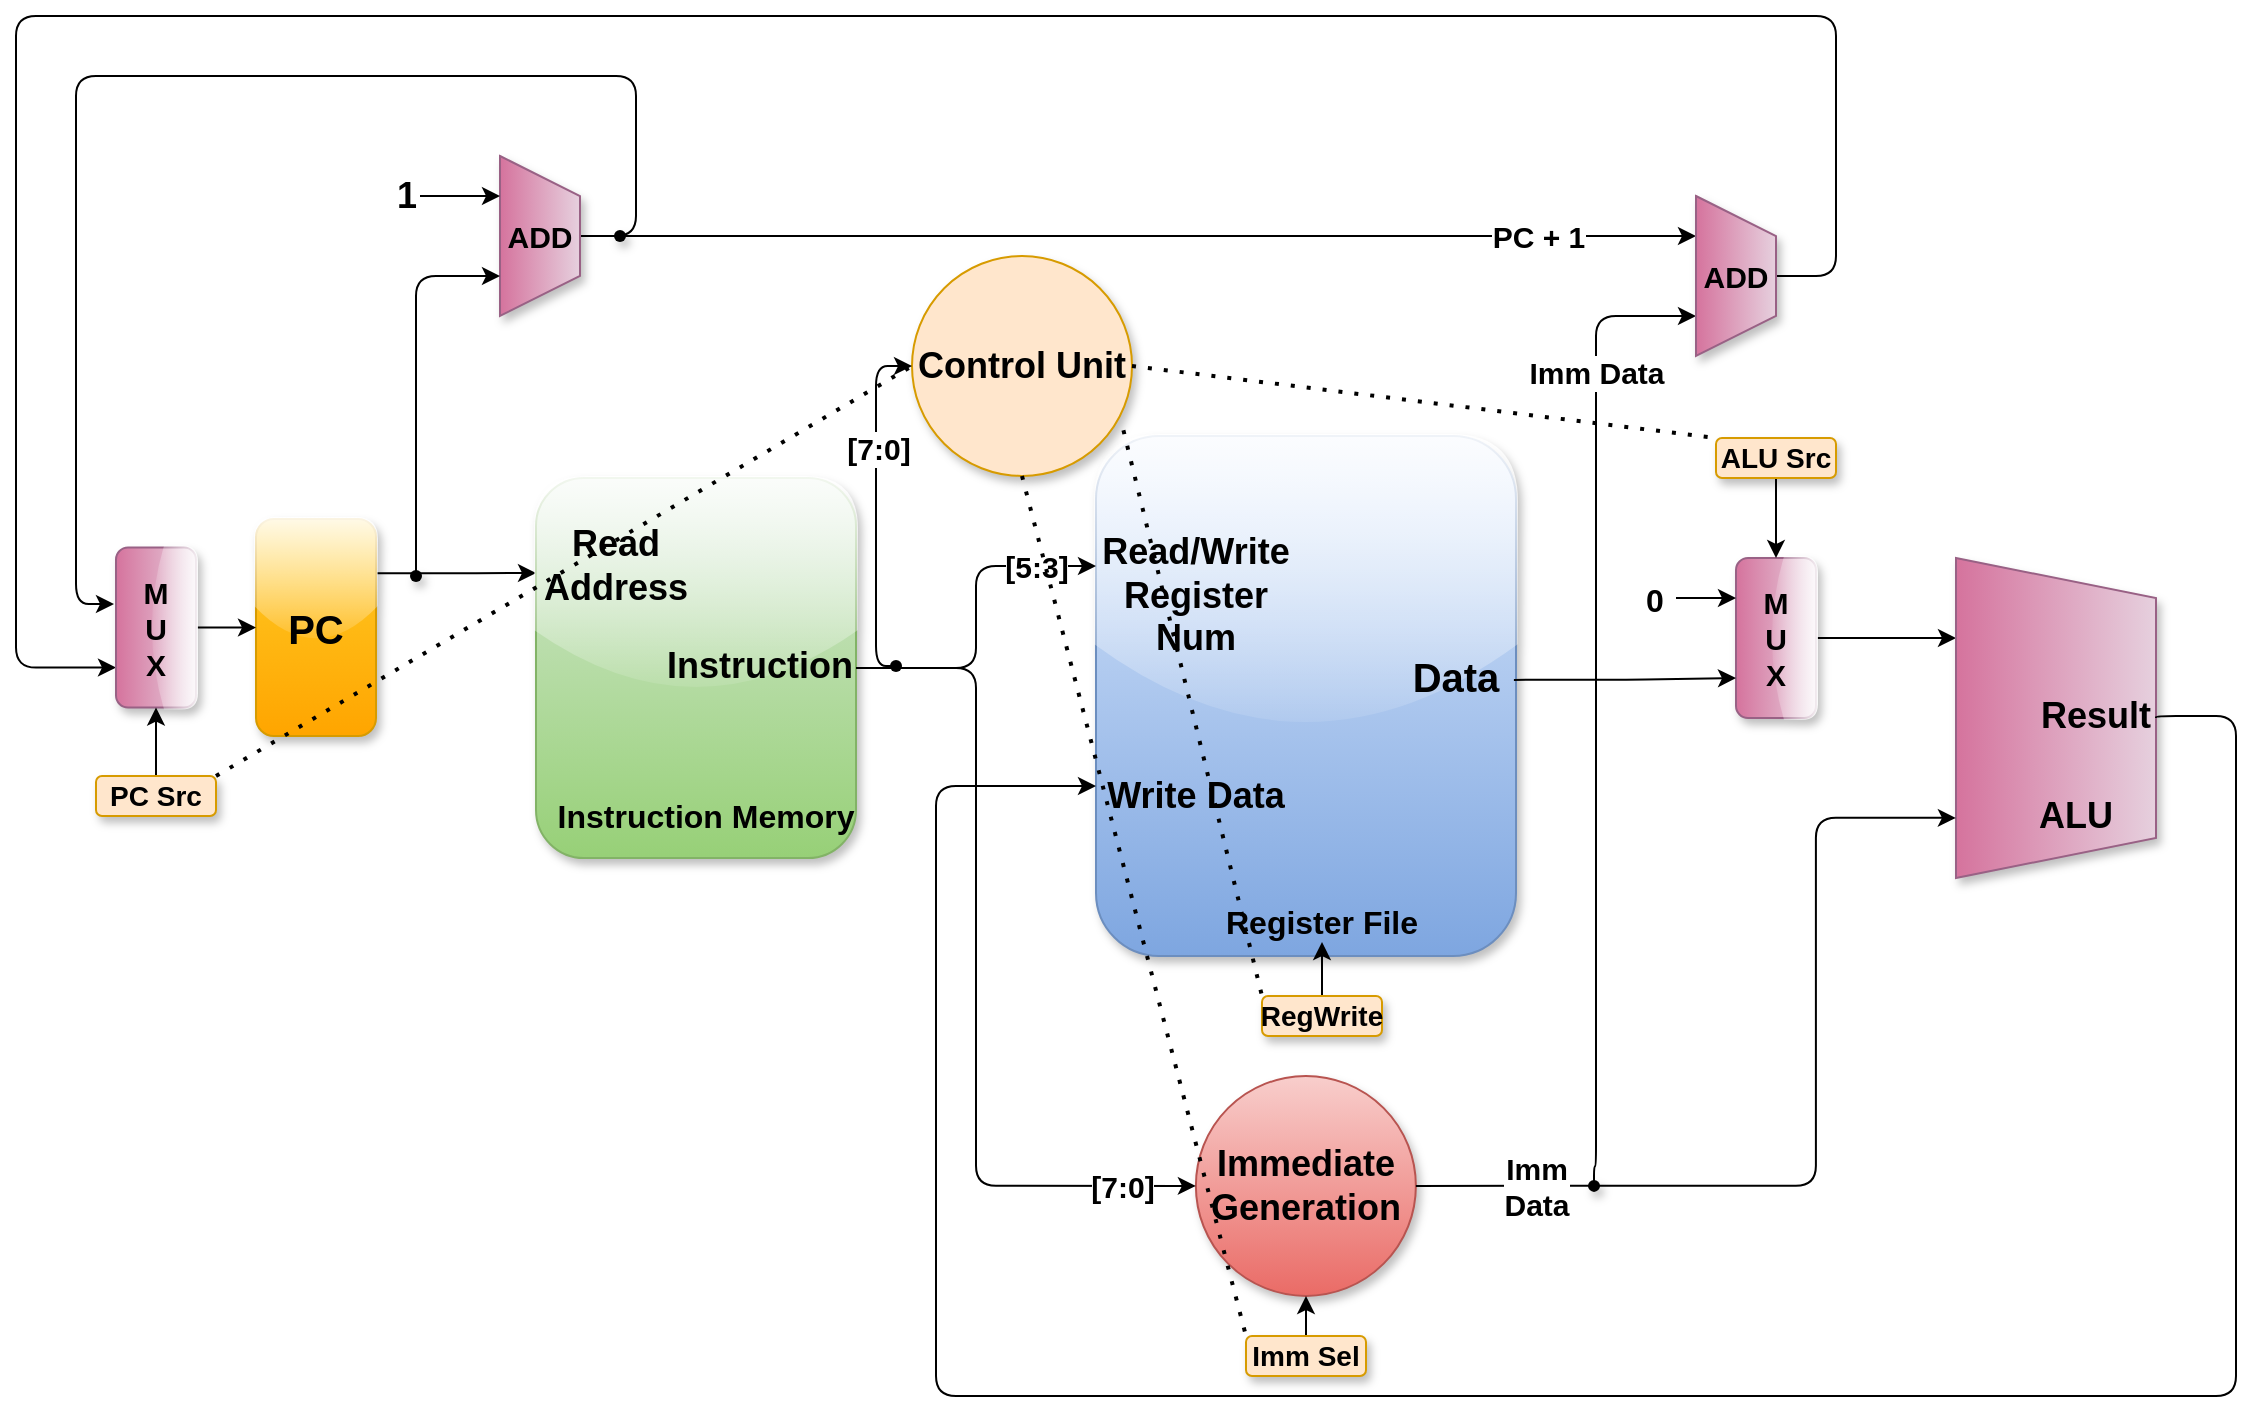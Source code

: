 <mxfile version="14.5.10" type="device"><diagram id="hYbTYm_yEVGR080UZXKY" name="Page-1"><mxGraphModel dx="1390" dy="879" grid="1" gridSize="10" guides="1" tooltips="1" connect="1" arrows="1" fold="1" page="1" pageScale="1" pageWidth="1169" pageHeight="827" math="0" shadow="0"><root><mxCell id="0"/><mxCell id="1" parent="0"/><mxCell id="HgBA9_pqAmJhRmWbojIM-90" style="edgeStyle=orthogonalEdgeStyle;rounded=1;sketch=0;orthogonalLoop=1;jettySize=auto;html=1;exitX=1;exitY=0.25;exitDx=0;exitDy=0;entryX=0;entryY=0.25;entryDx=0;entryDy=0;shadow=0;strokeColor=#000000;" parent="1" source="HgBA9_pqAmJhRmWbojIM-1" target="HgBA9_pqAmJhRmWbojIM-5" edge="1"><mxGeometry relative="1" as="geometry"/></mxCell><mxCell id="HgBA9_pqAmJhRmWbojIM-1" value="&lt;font size=&quot;1&quot;&gt;&lt;b style=&quot;font-size: 20px&quot;&gt;PC&lt;/b&gt;&lt;/font&gt;" style="rounded=1;whiteSpace=wrap;html=1;fillColor=#ffcd28;strokeColor=#d79b00;shadow=1;glass=1;gradientColor=#ffa500;" parent="1" vertex="1"><mxGeometry x="150" y="331.5" width="60" height="108.5" as="geometry"/></mxCell><mxCell id="HgBA9_pqAmJhRmWbojIM-5" value="" style="rounded=1;whiteSpace=wrap;html=1;shadow=1;gradientColor=#97d077;fillColor=#d5e8d4;strokeColor=#82b366;glass=1;" parent="1" vertex="1"><mxGeometry x="290" y="311" width="160" height="190" as="geometry"/></mxCell><mxCell id="HgBA9_pqAmJhRmWbojIM-7" value="&lt;font style=&quot;font-size: 18px&quot;&gt;&lt;b&gt;&lt;font style=&quot;font-size: 18px&quot;&gt;Read Address&lt;br&gt;&lt;/font&gt;&lt;/b&gt;&lt;/font&gt;" style="text;html=1;strokeColor=none;fillColor=none;align=center;verticalAlign=middle;whiteSpace=wrap;rounded=0;shadow=1;" parent="1" vertex="1"><mxGeometry x="310" y="350" width="40" height="10" as="geometry"/></mxCell><mxCell id="HgBA9_pqAmJhRmWbojIM-10" style="edgeStyle=orthogonalEdgeStyle;curved=1;rounded=0;sketch=0;orthogonalLoop=1;jettySize=auto;html=1;exitX=0.5;exitY=1;exitDx=0;exitDy=0;shadow=0;" parent="1" source="HgBA9_pqAmJhRmWbojIM-7" target="HgBA9_pqAmJhRmWbojIM-7" edge="1"><mxGeometry relative="1" as="geometry"/></mxCell><mxCell id="HgBA9_pqAmJhRmWbojIM-11" value="&lt;b&gt;&lt;font style=&quot;font-size: 18px&quot;&gt;Instruction&lt;/font&gt;&lt;/b&gt;" style="text;html=1;strokeColor=none;fillColor=none;align=center;verticalAlign=middle;whiteSpace=wrap;rounded=0;shadow=1;" parent="1" vertex="1"><mxGeometry x="382" y="395" width="40" height="20" as="geometry"/></mxCell><mxCell id="HgBA9_pqAmJhRmWbojIM-13" value="&lt;font style=&quot;font-size: 16px&quot;&gt;&lt;b&gt;&lt;font style=&quot;font-size: 16px&quot;&gt;Instruction Memory&lt;br&gt;&lt;/font&gt;&lt;/b&gt;&lt;/font&gt;" style="text;html=1;strokeColor=none;fillColor=none;align=center;verticalAlign=middle;whiteSpace=wrap;rounded=0;shadow=1;" parent="1" vertex="1"><mxGeometry x="280" y="470" width="190" height="20" as="geometry"/></mxCell><mxCell id="HgBA9_pqAmJhRmWbojIM-14" value="" style="rounded=1;whiteSpace=wrap;html=1;shadow=1;glass=1;gradientColor=#7ea6e0;fillColor=#dae8fc;strokeColor=#6c8ebf;sketch=0;" parent="1" vertex="1"><mxGeometry x="570" y="290" width="210" height="260" as="geometry"/></mxCell><mxCell id="HgBA9_pqAmJhRmWbojIM-15" value="&lt;p style=&quot;font-size: 18px&quot;&gt;&lt;b&gt;&lt;font style=&quot;font-size: 18px&quot;&gt;Read/Write Register Num&lt;/font&gt;&lt;/b&gt;&lt;/p&gt;" style="text;html=1;strokeColor=none;fillColor=none;align=center;verticalAlign=middle;whiteSpace=wrap;rounded=0;shadow=1;glass=1;" parent="1" vertex="1"><mxGeometry x="600" y="360" width="40" height="20" as="geometry"/></mxCell><mxCell id="HgBA9_pqAmJhRmWbojIM-17" value="&lt;font style=&quot;font-size: 20px&quot;&gt;&lt;b&gt;&lt;font style=&quot;font-size: 20px&quot;&gt;Data&lt;/font&gt;&lt;/b&gt;&lt;/font&gt;" style="text;html=1;strokeColor=none;fillColor=none;align=center;verticalAlign=middle;whiteSpace=wrap;rounded=0;shadow=1;glass=1;" parent="1" vertex="1"><mxGeometry x="730" y="400" width="40" height="20" as="geometry"/></mxCell><mxCell id="HgBA9_pqAmJhRmWbojIM-18" value="&lt;b&gt;&lt;font style=&quot;font-size: 18px&quot;&gt;Write Data&lt;/font&gt;&lt;/b&gt;" style="text;html=1;strokeColor=none;fillColor=none;align=center;verticalAlign=middle;whiteSpace=wrap;rounded=0;shadow=1;glass=1;" parent="1" vertex="1"><mxGeometry x="570" y="460" width="100" height="20" as="geometry"/></mxCell><mxCell id="HgBA9_pqAmJhRmWbojIM-19" value="&lt;font style=&quot;font-size: 16px&quot;&gt;&lt;b&gt;&lt;font style=&quot;font-size: 16px&quot;&gt;Register File&lt;br&gt;&lt;/font&gt;&lt;/b&gt;&lt;/font&gt;" style="text;html=1;strokeColor=none;fillColor=none;align=center;verticalAlign=middle;whiteSpace=wrap;rounded=0;shadow=1;" parent="1" vertex="1"><mxGeometry x="588" y="523" width="190" height="20" as="geometry"/></mxCell><mxCell id="HgBA9_pqAmJhRmWbojIM-23" value="&lt;font style=&quot;font-size: 18px&quot;&gt;&lt;b&gt;Immediate Generation&lt;br&gt;&lt;/b&gt;&lt;/font&gt;" style="ellipse;whiteSpace=wrap;html=1;aspect=fixed;rounded=1;shadow=1;glass=1;gradientColor=#ea6b66;fillColor=#f8cecc;strokeColor=#b85450;" parent="1" vertex="1"><mxGeometry x="619.94" y="609.94" width="110" height="110" as="geometry"/></mxCell><mxCell id="HgBA9_pqAmJhRmWbojIM-28" value="" style="endArrow=classic;html=1;shadow=0;entryX=0;entryY=0.5;entryDx=0;entryDy=0;edgeStyle=orthogonalEdgeStyle;exitX=1;exitY=0.5;exitDx=0;exitDy=0;" parent="1" target="HgBA9_pqAmJhRmWbojIM-23" edge="1" source="HgBA9_pqAmJhRmWbojIM-5"><mxGeometry width="50" height="50" relative="1" as="geometry"><mxPoint x="449.94" y="415.94" as="sourcePoint"/><mxPoint x="509.94" y="529.94" as="targetPoint"/><Array as="points"><mxPoint x="510" y="406"/><mxPoint x="510" y="665"/></Array></mxGeometry></mxCell><mxCell id="HgBA9_pqAmJhRmWbojIM-32" value="&lt;b&gt;&lt;font style=&quot;font-size: 15px&quot;&gt;[7:0]&lt;/font&gt;&lt;/b&gt;" style="edgeLabel;html=1;align=center;verticalAlign=middle;resizable=0;points=[];" parent="HgBA9_pqAmJhRmWbojIM-28" vertex="1" connectable="0"><mxGeometry x="0.755" y="1" relative="1" as="geometry"><mxPoint x="15" y="1" as="offset"/></mxGeometry></mxCell><mxCell id="HgBA9_pqAmJhRmWbojIM-30" value="" style="endArrow=classic;html=1;shadow=0;exitX=1;exitY=0.5;exitDx=0;exitDy=0;entryX=0;entryY=0.25;entryDx=0;entryDy=0;edgeStyle=orthogonalEdgeStyle;" parent="1" source="HgBA9_pqAmJhRmWbojIM-5" target="HgBA9_pqAmJhRmWbojIM-14" edge="1"><mxGeometry width="50" height="50" relative="1" as="geometry"><mxPoint x="510" y="400" as="sourcePoint"/><mxPoint x="560" y="350" as="targetPoint"/></mxGeometry></mxCell><mxCell id="HgBA9_pqAmJhRmWbojIM-31" value="&lt;b&gt;&lt;font style=&quot;font-size: 15px&quot;&gt;[5:3]&lt;/font&gt;&lt;/b&gt;" style="edgeLabel;html=1;align=center;verticalAlign=middle;resizable=0;points=[];" parent="HgBA9_pqAmJhRmWbojIM-30" vertex="1" connectable="0"><mxGeometry x="0.712" y="-1" relative="1" as="geometry"><mxPoint x="-6" y="-1" as="offset"/></mxGeometry></mxCell><mxCell id="HgBA9_pqAmJhRmWbojIM-40" style="edgeStyle=orthogonalEdgeStyle;rounded=0;sketch=0;orthogonalLoop=1;jettySize=auto;html=1;exitX=0.5;exitY=0;exitDx=0;exitDy=0;entryX=0.25;entryY=1;entryDx=0;entryDy=0;shadow=0;" parent="1" source="HgBA9_pqAmJhRmWbojIM-34" target="HgBA9_pqAmJhRmWbojIM-39" edge="1"><mxGeometry relative="1" as="geometry"/></mxCell><mxCell id="HgBA9_pqAmJhRmWbojIM-34" value="&lt;div style=&quot;font-size: 15px&quot;&gt;&lt;b&gt;&lt;font style=&quot;font-size: 15px&quot;&gt;M&lt;/font&gt;&lt;/b&gt;&lt;/div&gt;&lt;div style=&quot;font-size: 15px&quot;&gt;&lt;b&gt;&lt;font style=&quot;font-size: 15px&quot;&gt;U&lt;/font&gt;&lt;/b&gt;&lt;/div&gt;&lt;div style=&quot;font-size: 15px&quot;&gt;&lt;b&gt;&lt;font style=&quot;font-size: 15px&quot;&gt;X&lt;br&gt;&lt;/font&gt;&lt;/b&gt;&lt;/div&gt;" style="rounded=1;whiteSpace=wrap;html=1;shadow=1;glass=1;gradientColor=#d5739d;direction=south;fillColor=#e6d0de;strokeColor=#996185;" parent="1" vertex="1"><mxGeometry x="890" y="351" width="40" height="80" as="geometry"/></mxCell><mxCell id="HgBA9_pqAmJhRmWbojIM-35" value="" style="endArrow=classic;html=1;shadow=0;entryX=0.75;entryY=1;entryDx=0;entryDy=0;exitX=0.995;exitY=0.469;exitDx=0;exitDy=0;exitPerimeter=0;edgeStyle=orthogonalEdgeStyle;" parent="1" source="HgBA9_pqAmJhRmWbojIM-14" target="HgBA9_pqAmJhRmWbojIM-34" edge="1"><mxGeometry width="50" height="50" relative="1" as="geometry"><mxPoint x="810" y="410" as="sourcePoint"/><mxPoint x="850" y="399" as="targetPoint"/></mxGeometry></mxCell><mxCell id="HgBA9_pqAmJhRmWbojIM-37" value="" style="endArrow=classic;html=1;shadow=0;entryX=0.25;entryY=1;entryDx=0;entryDy=0;" parent="1" target="HgBA9_pqAmJhRmWbojIM-34" edge="1"><mxGeometry width="50" height="50" relative="1" as="geometry"><mxPoint x="860" y="371" as="sourcePoint"/><mxPoint x="860" y="390" as="targetPoint"/></mxGeometry></mxCell><mxCell id="HgBA9_pqAmJhRmWbojIM-38" value="&lt;b&gt;&lt;font style=&quot;font-size: 16px&quot;&gt;0&lt;/font&gt;&lt;/b&gt;" style="text;html=1;align=center;verticalAlign=middle;resizable=0;points=[];autosize=1;strokeColor=none;" parent="1" vertex="1"><mxGeometry x="839" y="362" width="20" height="20" as="geometry"/></mxCell><mxCell id="HgBA9_pqAmJhRmWbojIM-39" value="" style="shape=trapezoid;perimeter=trapezoidPerimeter;whiteSpace=wrap;html=1;fixedSize=1;rounded=0;shadow=1;glass=1;gradientColor=#d5739d;direction=south;fillColor=#e6d0de;strokeColor=#996185;" parent="1" vertex="1"><mxGeometry x="1000" y="351" width="100" height="160" as="geometry"/></mxCell><mxCell id="HgBA9_pqAmJhRmWbojIM-41" value="" style="endArrow=classic;html=1;shadow=0;entryX=0.75;entryY=1;entryDx=0;entryDy=0;exitX=1;exitY=0.5;exitDx=0;exitDy=0;edgeStyle=orthogonalEdgeStyle;" parent="1" source="HgBA9_pqAmJhRmWbojIM-23" edge="1"><mxGeometry width="50" height="50" relative="1" as="geometry"><mxPoint x="839.94" y="649.94" as="sourcePoint"/><mxPoint x="999.94" y="480.94" as="targetPoint"/><Array as="points"><mxPoint x="929.94" y="664.94"/><mxPoint x="929.94" y="479.94"/></Array></mxGeometry></mxCell><mxCell id="HgBA9_pqAmJhRmWbojIM-48" value="&lt;div&gt;&lt;b&gt;&lt;font style=&quot;font-size: 15px&quot;&gt;Imm &lt;br&gt;&lt;/font&gt;&lt;/b&gt;&lt;/div&gt;&lt;div&gt;&lt;b&gt;&lt;font style=&quot;font-size: 15px&quot;&gt;Data&lt;/font&gt;&lt;/b&gt;&lt;/div&gt;" style="edgeLabel;html=1;align=center;verticalAlign=middle;resizable=0;points=[];" parent="HgBA9_pqAmJhRmWbojIM-41" vertex="1" connectable="0"><mxGeometry x="-0.768" y="1" relative="1" as="geometry"><mxPoint x="7" y="1" as="offset"/></mxGeometry></mxCell><mxCell id="HgBA9_pqAmJhRmWbojIM-42" value="&lt;b&gt;&lt;font style=&quot;font-size: 18px&quot;&gt;ALU&lt;/font&gt;&lt;/b&gt;" style="text;html=1;strokeColor=none;fillColor=none;align=center;verticalAlign=middle;whiteSpace=wrap;rounded=0;shadow=1;glass=1;" parent="1" vertex="1"><mxGeometry x="1040" y="470" width="40" height="20" as="geometry"/></mxCell><mxCell id="HgBA9_pqAmJhRmWbojIM-47" style="edgeStyle=orthogonalEdgeStyle;rounded=1;sketch=0;orthogonalLoop=1;jettySize=auto;html=1;entryX=0;entryY=0.25;entryDx=0;entryDy=0;shadow=0;exitX=0.5;exitY=0;exitDx=0;exitDy=0;" parent="1" source="HgBA9_pqAmJhRmWbojIM-39" target="HgBA9_pqAmJhRmWbojIM-18" edge="1"><mxGeometry relative="1" as="geometry"><mxPoint x="1140" y="460" as="sourcePoint"/><Array as="points"><mxPoint x="1100" y="430"/><mxPoint x="1140" y="430"/><mxPoint x="1140" y="770"/><mxPoint x="490" y="770"/><mxPoint x="490" y="465"/></Array></mxGeometry></mxCell><mxCell id="HgBA9_pqAmJhRmWbojIM-44" value="&lt;font style=&quot;font-size: 18px&quot;&gt;&lt;b&gt;&lt;font style=&quot;font-size: 18px&quot;&gt;Result&lt;/font&gt;&lt;/b&gt;&lt;/font&gt;" style="text;html=1;strokeColor=none;fillColor=none;align=center;verticalAlign=middle;whiteSpace=wrap;rounded=0;shadow=1;glass=1;" parent="1" vertex="1"><mxGeometry x="1050" y="420" width="40" height="20" as="geometry"/></mxCell><mxCell id="HgBA9_pqAmJhRmWbojIM-60" style="edgeStyle=orthogonalEdgeStyle;rounded=1;sketch=0;orthogonalLoop=1;jettySize=auto;html=1;entryX=0.25;entryY=1;entryDx=0;entryDy=0;shadow=0;strokeColor=#000000;" parent="1" source="HgBA9_pqAmJhRmWbojIM-49" target="HgBA9_pqAmJhRmWbojIM-57" edge="1"><mxGeometry relative="1" as="geometry"/></mxCell><mxCell id="HgBA9_pqAmJhRmWbojIM-75" value="&lt;b&gt;&lt;font style=&quot;font-size: 15px&quot;&gt;PC + 1&lt;/font&gt;&lt;/b&gt;" style="edgeLabel;html=1;align=center;verticalAlign=middle;resizable=0;points=[];" parent="HgBA9_pqAmJhRmWbojIM-60" vertex="1" connectable="0"><mxGeometry x="0.786" y="-1" relative="1" as="geometry"><mxPoint x="-20" y="-1" as="offset"/></mxGeometry></mxCell><mxCell id="HgBA9_pqAmJhRmWbojIM-70" style="edgeStyle=orthogonalEdgeStyle;rounded=1;sketch=0;orthogonalLoop=1;jettySize=auto;html=1;entryX=0.358;entryY=1.025;entryDx=0;entryDy=0;entryPerimeter=0;shadow=0;strokeColor=#000000;" parent="1" source="HgBA9_pqAmJhRmWbojIM-49" target="HgBA9_pqAmJhRmWbojIM-61" edge="1"><mxGeometry relative="1" as="geometry"><Array as="points"><mxPoint x="340" y="190"/><mxPoint x="340" y="110"/><mxPoint x="60" y="110"/><mxPoint x="60" y="374"/><mxPoint x="79" y="374"/></Array></mxGeometry></mxCell><mxCell id="HgBA9_pqAmJhRmWbojIM-49" value="&lt;b&gt;&lt;font style=&quot;font-size: 15px&quot;&gt;ADD&lt;/font&gt;&lt;/b&gt;" style="shape=trapezoid;perimeter=trapezoidPerimeter;whiteSpace=wrap;html=1;fixedSize=1;rounded=0;shadow=1;glass=1;gradientColor=#d5739d;direction=south;fillColor=#e6d0de;strokeColor=#996185;" parent="1" vertex="1"><mxGeometry x="272" y="150" width="40" height="80" as="geometry"/></mxCell><mxCell id="HgBA9_pqAmJhRmWbojIM-53" value="" style="endArrow=classic;html=1;shadow=0;strokeColor=#000000;entryX=0.25;entryY=1;entryDx=0;entryDy=0;" parent="1" target="HgBA9_pqAmJhRmWbojIM-49" edge="1"><mxGeometry width="50" height="50" relative="1" as="geometry"><mxPoint x="232" y="170" as="sourcePoint"/><mxPoint x="232" y="165" as="targetPoint"/></mxGeometry></mxCell><mxCell id="HgBA9_pqAmJhRmWbojIM-55" value="&lt;b&gt;&lt;font style=&quot;font-size: 18px&quot;&gt;1&lt;/font&gt;&lt;/b&gt;" style="text;html=1;align=center;verticalAlign=middle;resizable=0;points=[];autosize=1;strokeColor=none;" parent="1" vertex="1"><mxGeometry x="210" y="160" width="30" height="20" as="geometry"/></mxCell><mxCell id="HgBA9_pqAmJhRmWbojIM-56" value="" style="endArrow=classic;html=1;shadow=0;strokeColor=#000000;entryX=0.75;entryY=1;entryDx=0;entryDy=0;edgeStyle=orthogonalEdgeStyle;" parent="1" source="HgBA9_pqAmJhRmWbojIM-87" target="HgBA9_pqAmJhRmWbojIM-57" edge="1"><mxGeometry width="50" height="50" relative="1" as="geometry"><mxPoint x="820" y="655" as="sourcePoint"/><mxPoint x="820" y="260" as="targetPoint"/><Array as="points"><mxPoint x="820" y="655"/><mxPoint x="820" y="230"/></Array></mxGeometry></mxCell><mxCell id="HgBA9_pqAmJhRmWbojIM-76" value="&lt;b&gt;&lt;font style=&quot;font-size: 15px&quot;&gt;Imm Data&lt;br&gt;&lt;/font&gt;&lt;/b&gt;" style="edgeLabel;html=1;align=center;verticalAlign=middle;resizable=0;points=[];" parent="HgBA9_pqAmJhRmWbojIM-56" vertex="1" connectable="0"><mxGeometry x="0.68" relative="1" as="geometry"><mxPoint as="offset"/></mxGeometry></mxCell><mxCell id="HgBA9_pqAmJhRmWbojIM-71" style="edgeStyle=orthogonalEdgeStyle;rounded=1;sketch=0;orthogonalLoop=1;jettySize=auto;html=1;entryX=0.75;entryY=1;entryDx=0;entryDy=0;shadow=0;strokeColor=#000000;" parent="1" source="HgBA9_pqAmJhRmWbojIM-57" target="HgBA9_pqAmJhRmWbojIM-61" edge="1"><mxGeometry relative="1" as="geometry"><Array as="points"><mxPoint x="940" y="210"/><mxPoint x="940" y="80"/><mxPoint x="30" y="80"/><mxPoint x="30" y="406"/></Array></mxGeometry></mxCell><mxCell id="HgBA9_pqAmJhRmWbojIM-57" value="&lt;b&gt;&lt;font style=&quot;font-size: 15px&quot;&gt;ADD&lt;/font&gt;&lt;/b&gt;" style="shape=trapezoid;perimeter=trapezoidPerimeter;whiteSpace=wrap;html=1;fixedSize=1;rounded=0;shadow=1;glass=1;gradientColor=#d5739d;direction=south;fillColor=#e6d0de;strokeColor=#996185;sketch=0;" parent="1" vertex="1"><mxGeometry x="870" y="170" width="40" height="80" as="geometry"/></mxCell><mxCell id="HgBA9_pqAmJhRmWbojIM-74" style="edgeStyle=orthogonalEdgeStyle;rounded=1;sketch=0;orthogonalLoop=1;jettySize=auto;html=1;entryX=0;entryY=0.5;entryDx=0;entryDy=0;shadow=0;strokeColor=#000000;" parent="1" source="HgBA9_pqAmJhRmWbojIM-61" target="HgBA9_pqAmJhRmWbojIM-1" edge="1"><mxGeometry relative="1" as="geometry"/></mxCell><mxCell id="HgBA9_pqAmJhRmWbojIM-61" value="&lt;div style=&quot;font-size: 15px&quot;&gt;&lt;b&gt;&lt;font style=&quot;font-size: 15px&quot;&gt;M&lt;/font&gt;&lt;/b&gt;&lt;/div&gt;&lt;div style=&quot;font-size: 15px&quot;&gt;&lt;b&gt;&lt;font style=&quot;font-size: 15px&quot;&gt;U&lt;/font&gt;&lt;/b&gt;&lt;/div&gt;&lt;div style=&quot;font-size: 15px&quot;&gt;&lt;b&gt;&lt;font style=&quot;font-size: 15px&quot;&gt;X&lt;br&gt;&lt;/font&gt;&lt;/b&gt;&lt;/div&gt;" style="rounded=1;whiteSpace=wrap;html=1;shadow=1;glass=1;gradientColor=#d5739d;direction=south;fillColor=#e6d0de;strokeColor=#996185;" parent="1" vertex="1"><mxGeometry x="80" y="345.75" width="40" height="80" as="geometry"/></mxCell><mxCell id="HgBA9_pqAmJhRmWbojIM-79" style="edgeStyle=orthogonalEdgeStyle;rounded=1;sketch=0;orthogonalLoop=1;jettySize=auto;html=1;shadow=0;strokeColor=#000000;" parent="1" target="HgBA9_pqAmJhRmWbojIM-91" edge="1"><mxGeometry relative="1" as="geometry"><mxPoint x="230.0" y="360" as="sourcePoint"/><mxPoint x="230.0" y="360" as="targetPoint"/></mxGeometry></mxCell><mxCell id="HgBA9_pqAmJhRmWbojIM-81" value="" style="shape=waypoint;sketch=0;size=6;pointerEvents=1;points=[];fillColor=none;resizable=0;rotatable=0;perimeter=centerPerimeter;snapToPoint=1;rounded=0;shadow=1;glass=1;strokeWidth=1;" parent="1" vertex="1"><mxGeometry x="312" y="170" width="40" height="40" as="geometry"/></mxCell><mxCell id="HgBA9_pqAmJhRmWbojIM-87" value="" style="shape=waypoint;sketch=0;size=6;pointerEvents=1;points=[];fillColor=none;resizable=0;rotatable=0;perimeter=centerPerimeter;snapToPoint=1;rounded=0;shadow=1;glass=1;strokeWidth=1;" parent="1" vertex="1"><mxGeometry x="799" y="644.94" width="40" height="40" as="geometry"/></mxCell><mxCell id="HgBA9_pqAmJhRmWbojIM-92" style="edgeStyle=orthogonalEdgeStyle;rounded=1;sketch=0;orthogonalLoop=1;jettySize=auto;html=1;entryX=0.75;entryY=1;entryDx=0;entryDy=0;shadow=0;strokeColor=#000000;" parent="1" source="HgBA9_pqAmJhRmWbojIM-91" target="HgBA9_pqAmJhRmWbojIM-49" edge="1"><mxGeometry relative="1" as="geometry"><Array as="points"><mxPoint x="230" y="210"/></Array></mxGeometry></mxCell><mxCell id="HgBA9_pqAmJhRmWbojIM-91" value="" style="shape=waypoint;sketch=0;size=6;pointerEvents=1;points=[];fillColor=none;resizable=0;rotatable=0;perimeter=centerPerimeter;snapToPoint=1;rounded=0;shadow=1;glass=1;strokeWidth=1;" parent="1" vertex="1"><mxGeometry x="210.0" y="340" width="40" height="40" as="geometry"/></mxCell><mxCell id="HgBA9_pqAmJhRmWbojIM-103" value="" style="edgeStyle=orthogonalEdgeStyle;rounded=1;sketch=0;orthogonalLoop=1;jettySize=auto;html=1;shadow=0;fontSize=12;strokeColor=#000000;" parent="1" source="HgBA9_pqAmJhRmWbojIM-93" target="HgBA9_pqAmJhRmWbojIM-61" edge="1"><mxGeometry relative="1" as="geometry"/></mxCell><mxCell id="HgBA9_pqAmJhRmWbojIM-93" value="&lt;font style=&quot;font-size: 14px&quot;&gt;&lt;span&gt;&lt;font style=&quot;font-size: 14px&quot;&gt;PC Src&lt;/font&gt;&lt;/span&gt;&lt;/font&gt;" style="text;html=1;strokeColor=#d79b00;fillColor=#ffe6cc;align=center;verticalAlign=middle;whiteSpace=wrap;rounded=1;shadow=1;glass=0;sketch=0;fontSize=12;fontStyle=1;" parent="1" vertex="1"><mxGeometry x="70" y="460" width="60" height="20" as="geometry"/></mxCell><mxCell id="HgBA9_pqAmJhRmWbojIM-94" style="edgeStyle=orthogonalEdgeStyle;rounded=1;sketch=0;orthogonalLoop=1;jettySize=auto;html=1;exitX=0.5;exitY=1;exitDx=0;exitDy=0;shadow=0;strokeColor=#000000;" parent="1" source="HgBA9_pqAmJhRmWbojIM-93" target="HgBA9_pqAmJhRmWbojIM-93" edge="1"><mxGeometry relative="1" as="geometry"/></mxCell><mxCell id="HgBA9_pqAmJhRmWbojIM-104" value="" style="edgeStyle=orthogonalEdgeStyle;rounded=1;sketch=0;orthogonalLoop=1;jettySize=auto;html=1;shadow=0;fontSize=12;strokeColor=#000000;" parent="1" source="HgBA9_pqAmJhRmWbojIM-96" target="HgBA9_pqAmJhRmWbojIM-34" edge="1"><mxGeometry relative="1" as="geometry"/></mxCell><mxCell id="HgBA9_pqAmJhRmWbojIM-96" value="&lt;font style=&quot;font-size: 14px&quot;&gt;ALU Src&lt;/font&gt;" style="text;html=1;strokeColor=#d79b00;fillColor=#ffe6cc;align=center;verticalAlign=middle;whiteSpace=wrap;rounded=1;shadow=1;glass=0;sketch=0;fontSize=12;fontStyle=1;" parent="1" vertex="1"><mxGeometry x="880" y="291" width="60" height="20" as="geometry"/></mxCell><mxCell id="HgBA9_pqAmJhRmWbojIM-102" value="" style="edgeStyle=orthogonalEdgeStyle;rounded=1;sketch=0;orthogonalLoop=1;jettySize=auto;html=1;shadow=0;fontSize=12;strokeColor=#000000;" parent="1" source="HgBA9_pqAmJhRmWbojIM-98" target="HgBA9_pqAmJhRmWbojIM-23" edge="1"><mxGeometry relative="1" as="geometry"/></mxCell><mxCell id="HgBA9_pqAmJhRmWbojIM-98" value="&lt;font style=&quot;font-size: 14px&quot;&gt;Imm Sel&lt;/font&gt;" style="text;html=1;strokeColor=#d79b00;fillColor=#ffe6cc;align=center;verticalAlign=middle;whiteSpace=wrap;rounded=1;shadow=1;glass=0;sketch=0;fontSize=12;fontStyle=1;" parent="1" vertex="1"><mxGeometry x="645" y="740" width="60" height="20" as="geometry"/></mxCell><mxCell id="HgBA9_pqAmJhRmWbojIM-101" value="" style="edgeStyle=orthogonalEdgeStyle;rounded=1;sketch=0;orthogonalLoop=1;jettySize=auto;html=1;shadow=0;fontSize=12;strokeColor=#000000;" parent="1" source="HgBA9_pqAmJhRmWbojIM-99" target="HgBA9_pqAmJhRmWbojIM-19" edge="1"><mxGeometry relative="1" as="geometry"/></mxCell><mxCell id="HgBA9_pqAmJhRmWbojIM-99" value="&lt;font style=&quot;font-size: 14px&quot;&gt;RegWrite&lt;/font&gt;" style="text;html=1;strokeColor=#d79b00;fillColor=#ffe6cc;align=center;verticalAlign=middle;whiteSpace=wrap;rounded=1;shadow=1;glass=0;sketch=0;fontSize=12;fontStyle=1;" parent="1" vertex="1"><mxGeometry x="653" y="570" width="60" height="20" as="geometry"/></mxCell><mxCell id="HgBA9_pqAmJhRmWbojIM-105" value="&lt;font style=&quot;font-size: 18px&quot;&gt;&lt;b&gt;Control Unit&lt;br&gt;&lt;/b&gt;&lt;/font&gt;" style="ellipse;whiteSpace=wrap;html=1;aspect=fixed;rounded=1;shadow=1;glass=0;sketch=0;fontSize=12;strokeWidth=1;fillColor=#ffe6cc;strokeColor=#d79b00;" parent="1" vertex="1"><mxGeometry x="478" y="200" width="110" height="110" as="geometry"/></mxCell><mxCell id="HgBA9_pqAmJhRmWbojIM-108" value="" style="endArrow=none;dashed=1;html=1;dashPattern=1 3;strokeWidth=2;shadow=0;fontSize=12;entryX=0;entryY=0.5;entryDx=0;entryDy=0;exitX=1;exitY=0;exitDx=0;exitDy=0;" parent="1" source="HgBA9_pqAmJhRmWbojIM-93" target="HgBA9_pqAmJhRmWbojIM-105" edge="1"><mxGeometry width="50" height="50" relative="1" as="geometry"><mxPoint x="190" y="501" as="sourcePoint"/><mxPoint x="240" y="451" as="targetPoint"/></mxGeometry></mxCell><mxCell id="HgBA9_pqAmJhRmWbojIM-109" value="" style="endArrow=none;dashed=1;html=1;dashPattern=1 3;strokeWidth=2;shadow=0;fontSize=12;entryX=0;entryY=0;entryDx=0;entryDy=0;exitX=1;exitY=0.5;exitDx=0;exitDy=0;" parent="1" source="HgBA9_pqAmJhRmWbojIM-105" target="HgBA9_pqAmJhRmWbojIM-96" edge="1"><mxGeometry width="50" height="50" relative="1" as="geometry"><mxPoint x="540" y="493" as="sourcePoint"/><mxPoint x="850.0" y="289" as="targetPoint"/></mxGeometry></mxCell><mxCell id="HgBA9_pqAmJhRmWbojIM-110" value="" style="endArrow=none;dashed=1;html=1;dashPattern=1 3;strokeWidth=2;shadow=0;fontSize=12;entryX=0;entryY=0;entryDx=0;entryDy=0;exitX=0.961;exitY=0.792;exitDx=0;exitDy=0;exitPerimeter=0;" parent="1" source="HgBA9_pqAmJhRmWbojIM-105" target="HgBA9_pqAmJhRmWbojIM-99" edge="1"><mxGeometry width="50" height="50" relative="1" as="geometry"><mxPoint x="560.0" y="266" as="sourcePoint"/><mxPoint x="890" y="301" as="targetPoint"/></mxGeometry></mxCell><mxCell id="HgBA9_pqAmJhRmWbojIM-112" value="" style="endArrow=none;dashed=1;html=1;dashPattern=1 3;strokeWidth=2;shadow=0;fontSize=12;exitX=0.5;exitY=1;exitDx=0;exitDy=0;entryX=0;entryY=0;entryDx=0;entryDy=0;" parent="1" source="HgBA9_pqAmJhRmWbojIM-105" target="HgBA9_pqAmJhRmWbojIM-98" edge="1"><mxGeometry width="50" height="50" relative="1" as="geometry"><mxPoint x="510.0" y="331.5" as="sourcePoint"/><mxPoint x="600" y="630" as="targetPoint"/></mxGeometry></mxCell><mxCell id="ONu_93u9_3ukJ79L9sGn-9" style="edgeStyle=orthogonalEdgeStyle;rounded=1;orthogonalLoop=1;jettySize=auto;html=1;entryX=0;entryY=0.5;entryDx=0;entryDy=0;" edge="1" parent="1" source="ONu_93u9_3ukJ79L9sGn-8" target="HgBA9_pqAmJhRmWbojIM-105"><mxGeometry relative="1" as="geometry"><Array as="points"><mxPoint x="460" y="405"/><mxPoint x="460" y="255"/></Array></mxGeometry></mxCell><mxCell id="ONu_93u9_3ukJ79L9sGn-10" value="&lt;b&gt;&lt;font style=&quot;font-size: 15px&quot;&gt;[7:0]&lt;/font&gt;&lt;/b&gt;" style="edgeLabel;html=1;align=center;verticalAlign=middle;resizable=0;points=[];" vertex="1" connectable="0" parent="ONu_93u9_3ukJ79L9sGn-9"><mxGeometry x="0.337" y="-1" relative="1" as="geometry"><mxPoint as="offset"/></mxGeometry></mxCell><mxCell id="ONu_93u9_3ukJ79L9sGn-8" value="" style="shape=waypoint;sketch=0;size=6;pointerEvents=1;points=[];fillColor=none;resizable=0;rotatable=0;perimeter=centerPerimeter;snapToPoint=1;" vertex="1" parent="1"><mxGeometry x="450" y="385" width="40" height="40" as="geometry"/></mxCell></root></mxGraphModel></diagram></mxfile>
